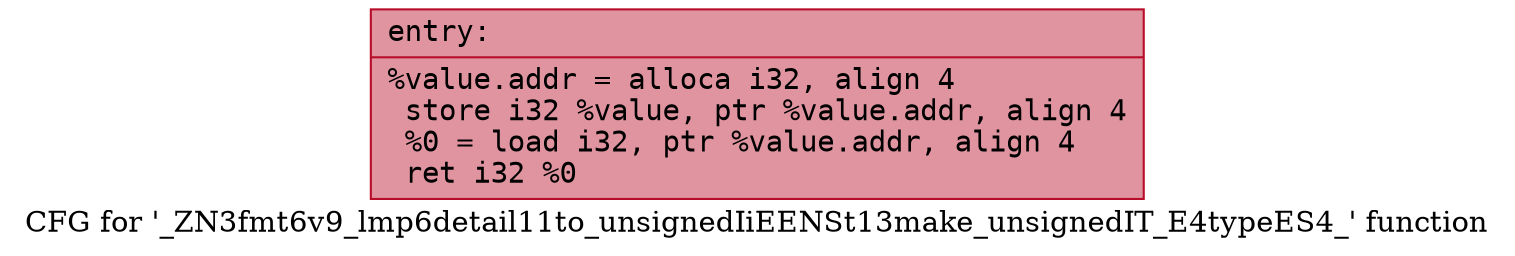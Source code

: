 digraph "CFG for '_ZN3fmt6v9_lmp6detail11to_unsignedIiEENSt13make_unsignedIT_E4typeES4_' function" {
	label="CFG for '_ZN3fmt6v9_lmp6detail11to_unsignedIiEENSt13make_unsignedIT_E4typeES4_' function";

	Node0x556bfeb18780 [shape=record,color="#b70d28ff", style=filled, fillcolor="#b70d2870" fontname="Courier",label="{entry:\l|  %value.addr = alloca i32, align 4\l  store i32 %value, ptr %value.addr, align 4\l  %0 = load i32, ptr %value.addr, align 4\l  ret i32 %0\l}"];
}
